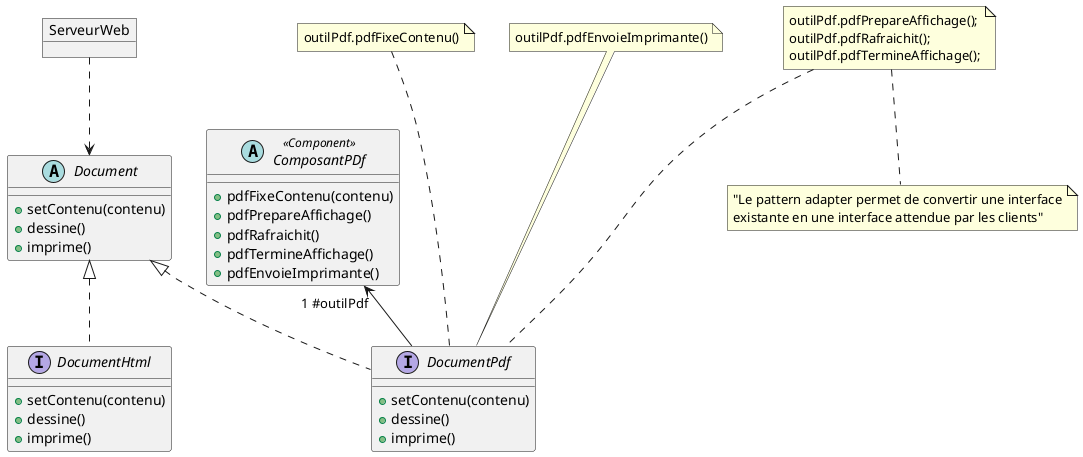 @startuml
object ServeurWeb
interface Document
abstract class Document {
+setContenu(contenu)
+dessine()
+imprime()
}
abstract ComposantPDf << Component >> {
+pdfFixeContenu(contenu)
+pdfPrepareAffichage()
+pdfRafraichit()
+pdfTermineAffichage()
+pdfEnvoieImprimante()
}
interface DocumentHtml{
+setContenu(contenu)
+dessine()
+imprime()
}
interface DocumentPdf{
+setContenu(contenu)
+dessine()
+imprime()
}

ServeurWeb ..> Document
Document <|.. DocumentHtml
Document <|.. DocumentPdf
ComposantPDf "1 #outilPdf" <-- DocumentPdf

note "outilPdf.pdfFixeContenu()" as N0
note "outilPdf.pdfEnvoieImprimante()" as N1
note "outilPdf.pdfPrepareAffichage();\noutilPdf.pdfRafraichit();\noutilPdf.pdfTermineAffichage();" as N2
note bottom : "Le pattern adapter permet de convertir une interface\nexistante en une interface attendue par les clients"
N0 ... DocumentPdf
N1 ... DocumentPdf
N2 ... DocumentPdf

@enduml